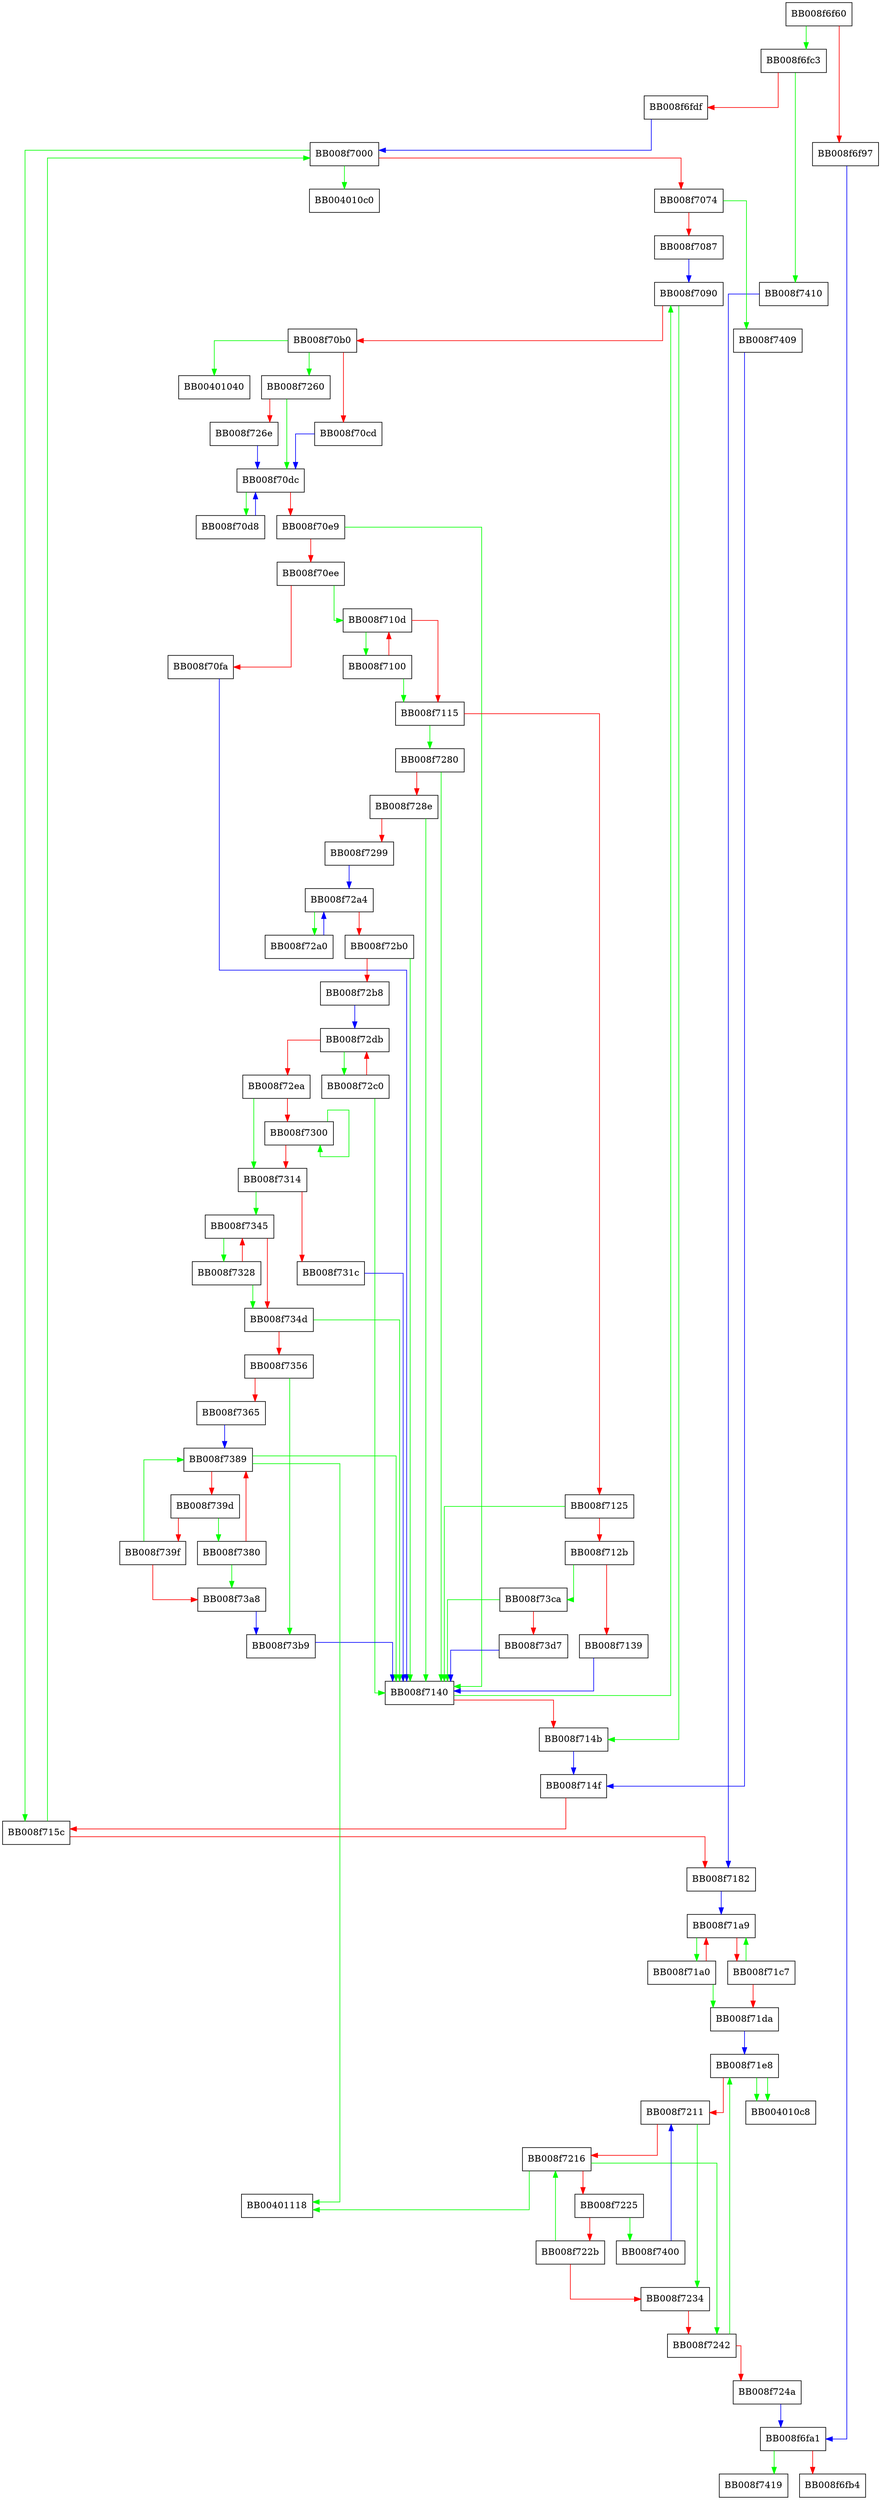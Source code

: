 digraph __gconv_read_conf {
  node [shape="box"];
  graph [splines=ortho];
  BB008f6f60 -> BB008f6fc3 [color="green"];
  BB008f6f60 -> BB008f6f97 [color="red"];
  BB008f6f97 -> BB008f6fa1 [color="blue"];
  BB008f6fa1 -> BB008f7419 [color="green"];
  BB008f6fa1 -> BB008f6fb4 [color="red"];
  BB008f6fc3 -> BB008f7410 [color="green"];
  BB008f6fc3 -> BB008f6fdf [color="red"];
  BB008f6fdf -> BB008f7000 [color="blue"];
  BB008f7000 -> BB004010c0 [color="green"];
  BB008f7000 -> BB008f715c [color="green"];
  BB008f7000 -> BB008f7074 [color="red"];
  BB008f7074 -> BB008f7409 [color="green"];
  BB008f7074 -> BB008f7087 [color="red"];
  BB008f7087 -> BB008f7090 [color="blue"];
  BB008f7090 -> BB008f714b [color="green"];
  BB008f7090 -> BB008f70b0 [color="red"];
  BB008f70b0 -> BB00401040 [color="green"];
  BB008f70b0 -> BB008f7260 [color="green"];
  BB008f70b0 -> BB008f70cd [color="red"];
  BB008f70cd -> BB008f70dc [color="blue"];
  BB008f70d8 -> BB008f70dc [color="blue"];
  BB008f70dc -> BB008f70d8 [color="green"];
  BB008f70dc -> BB008f70e9 [color="red"];
  BB008f70e9 -> BB008f7140 [color="green"];
  BB008f70e9 -> BB008f70ee [color="red"];
  BB008f70ee -> BB008f710d [color="green"];
  BB008f70ee -> BB008f70fa [color="red"];
  BB008f70fa -> BB008f7140 [color="blue"];
  BB008f7100 -> BB008f7115 [color="green"];
  BB008f7100 -> BB008f710d [color="red"];
  BB008f710d -> BB008f7100 [color="green"];
  BB008f710d -> BB008f7115 [color="red"];
  BB008f7115 -> BB008f7280 [color="green"];
  BB008f7115 -> BB008f7125 [color="red"];
  BB008f7125 -> BB008f7140 [color="green"];
  BB008f7125 -> BB008f712b [color="red"];
  BB008f712b -> BB008f73ca [color="green"];
  BB008f712b -> BB008f7139 [color="red"];
  BB008f7139 -> BB008f7140 [color="blue"];
  BB008f7140 -> BB008f7090 [color="green"];
  BB008f7140 -> BB008f714b [color="red"];
  BB008f714b -> BB008f714f [color="blue"];
  BB008f714f -> BB008f715c [color="red"];
  BB008f715c -> BB008f7000 [color="green"];
  BB008f715c -> BB008f7182 [color="red"];
  BB008f7182 -> BB008f71a9 [color="blue"];
  BB008f71a0 -> BB008f71da [color="green"];
  BB008f71a0 -> BB008f71a9 [color="red"];
  BB008f71a9 -> BB008f71a0 [color="green"];
  BB008f71a9 -> BB008f71c7 [color="red"];
  BB008f71c7 -> BB008f71a9 [color="green"];
  BB008f71c7 -> BB008f71da [color="red"];
  BB008f71da -> BB008f71e8 [color="blue"];
  BB008f71e8 -> BB004010c8 [color="green"];
  BB008f71e8 -> BB004010c8 [color="green"];
  BB008f71e8 -> BB008f7211 [color="red"];
  BB008f7211 -> BB008f7234 [color="green"];
  BB008f7211 -> BB008f7216 [color="red"];
  BB008f7216 -> BB00401118 [color="green"];
  BB008f7216 -> BB008f7242 [color="green"];
  BB008f7216 -> BB008f7225 [color="red"];
  BB008f7225 -> BB008f7400 [color="green"];
  BB008f7225 -> BB008f722b [color="red"];
  BB008f722b -> BB008f7216 [color="green"];
  BB008f722b -> BB008f7234 [color="red"];
  BB008f7234 -> BB008f7242 [color="red"];
  BB008f7242 -> BB008f71e8 [color="green"];
  BB008f7242 -> BB008f724a [color="red"];
  BB008f724a -> BB008f6fa1 [color="blue"];
  BB008f7260 -> BB008f70dc [color="green"];
  BB008f7260 -> BB008f726e [color="red"];
  BB008f726e -> BB008f70dc [color="blue"];
  BB008f7280 -> BB008f7140 [color="green"];
  BB008f7280 -> BB008f728e [color="red"];
  BB008f728e -> BB008f7140 [color="green"];
  BB008f728e -> BB008f7299 [color="red"];
  BB008f7299 -> BB008f72a4 [color="blue"];
  BB008f72a0 -> BB008f72a4 [color="blue"];
  BB008f72a4 -> BB008f72a0 [color="green"];
  BB008f72a4 -> BB008f72b0 [color="red"];
  BB008f72b0 -> BB008f7140 [color="green"];
  BB008f72b0 -> BB008f72b8 [color="red"];
  BB008f72b8 -> BB008f72db [color="blue"];
  BB008f72c0 -> BB008f7140 [color="green"];
  BB008f72c0 -> BB008f72db [color="red"];
  BB008f72db -> BB008f72c0 [color="green"];
  BB008f72db -> BB008f72ea [color="red"];
  BB008f72ea -> BB008f7314 [color="green"];
  BB008f72ea -> BB008f7300 [color="red"];
  BB008f7300 -> BB008f7300 [color="green"];
  BB008f7300 -> BB008f7314 [color="red"];
  BB008f7314 -> BB008f7345 [color="green"];
  BB008f7314 -> BB008f731c [color="red"];
  BB008f731c -> BB008f7140 [color="blue"];
  BB008f7328 -> BB008f734d [color="green"];
  BB008f7328 -> BB008f7345 [color="red"];
  BB008f7345 -> BB008f7328 [color="green"];
  BB008f7345 -> BB008f734d [color="red"];
  BB008f734d -> BB008f7140 [color="green"];
  BB008f734d -> BB008f7356 [color="red"];
  BB008f7356 -> BB008f73b9 [color="green"];
  BB008f7356 -> BB008f7365 [color="red"];
  BB008f7365 -> BB008f7389 [color="blue"];
  BB008f7380 -> BB008f73a8 [color="green"];
  BB008f7380 -> BB008f7389 [color="red"];
  BB008f7389 -> BB00401118 [color="green"];
  BB008f7389 -> BB008f7140 [color="green"];
  BB008f7389 -> BB008f739d [color="red"];
  BB008f739d -> BB008f7380 [color="green"];
  BB008f739d -> BB008f739f [color="red"];
  BB008f739f -> BB008f7389 [color="green"];
  BB008f739f -> BB008f73a8 [color="red"];
  BB008f73a8 -> BB008f73b9 [color="blue"];
  BB008f73b9 -> BB008f7140 [color="blue"];
  BB008f73ca -> BB008f7140 [color="green"];
  BB008f73ca -> BB008f73d7 [color="red"];
  BB008f73d7 -> BB008f7140 [color="blue"];
  BB008f7400 -> BB008f7211 [color="blue"];
  BB008f7409 -> BB008f714f [color="blue"];
  BB008f7410 -> BB008f7182 [color="blue"];
}